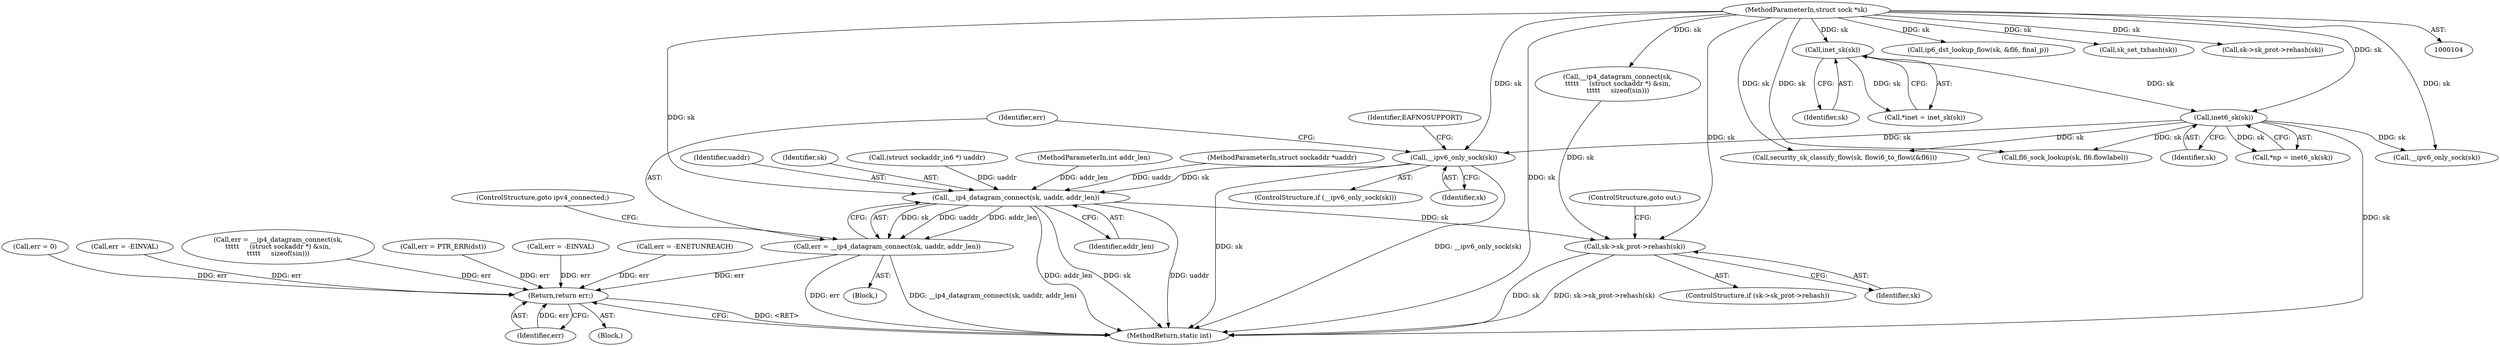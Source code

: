 digraph "0_linux_45f6fad84cc305103b28d73482b344d7f5b76f39_4@pointer" {
"1000145" [label="(Call,__ipv6_only_sock(sk))"];
"1000123" [label="(Call,inet6_sk(sk))"];
"1000118" [label="(Call,inet_sk(sk))"];
"1000105" [label="(MethodParameterIn,struct sock *sk)"];
"1000152" [label="(Call,__ip4_datagram_connect(sk, uaddr, addr_len))"];
"1000150" [label="(Call,err = __ip4_datagram_connect(sk, uaddr, addr_len))"];
"1000595" [label="(Return,return err;)"];
"1000347" [label="(Call,sk->sk_prot->rehash(sk))"];
"1000347" [label="(Call,sk->sk_prot->rehash(sk))"];
"1000150" [label="(Call,err = __ip4_datagram_connect(sk, uaddr, addr_len))"];
"1000124" [label="(Identifier,sk)"];
"1000250" [label="(Call,err = -ENETUNREACH)"];
"1000596" [label="(Identifier,err)"];
"1000149" [label="(Identifier,EAFNOSUPPORT)"];
"1000121" [label="(Call,*np = inet6_sk(sk))"];
"1000151" [label="(Identifier,err)"];
"1000146" [label="(Identifier,sk)"];
"1000153" [label="(Identifier,sk)"];
"1000202" [label="(Call,fl6_sock_lookup(sk, fl6.flowlabel))"];
"1000156" [label="(ControlStructure,goto ipv4_connected;)"];
"1000349" [label="(ControlStructure,goto out;)"];
"1000152" [label="(Call,__ip4_datagram_connect(sk, uaddr, addr_len))"];
"1000118" [label="(Call,inet_sk(sk))"];
"1000119" [label="(Identifier,sk)"];
"1000112" [label="(Call,(struct sockaddr_in6 *) uaddr)"];
"1000597" [label="(MethodReturn,static int)"];
"1000105" [label="(MethodParameterIn,struct sock *sk)"];
"1000595" [label="(Return,return err;)"];
"1000107" [label="(MethodParameterIn,int addr_len)"];
"1000531" [label="(Call,err = 0)"];
"1000143" [label="(Block,)"];
"1000377" [label="(Call,err = -EINVAL)"];
"1000526" [label="(Call,ip6_dst_lookup_flow(sk, &fl6, final_p))"];
"1000590" [label="(Call,sk_set_txhash(sk))"];
"1000581" [label="(Call,sk->sk_prot->rehash(sk))"];
"1000247" [label="(Call,__ipv6_only_sock(sk))"];
"1000278" [label="(Call,err = __ip4_datagram_connect(sk,\n\t\t\t\t\t     (struct sockaddr *) &sin,\n\t\t\t\t\t     sizeof(sin)))"];
"1000341" [label="(ControlStructure,if (sk->sk_prot->rehash))"];
"1000106" [label="(MethodParameterIn,struct sockaddr *uaddr)"];
"1000116" [label="(Call,*inet = inet_sk(sk))"];
"1000123" [label="(Call,inet6_sk(sk))"];
"1000155" [label="(Identifier,addr_len)"];
"1000501" [label="(Call,security_sk_classify_flow(sk, flowi6_to_flowi(&fl6)))"];
"1000538" [label="(Call,err = PTR_ERR(dst))"];
"1000145" [label="(Call,__ipv6_only_sock(sk))"];
"1000154" [label="(Identifier,uaddr)"];
"1000108" [label="(Block,)"];
"1000348" [label="(Identifier,sk)"];
"1000280" [label="(Call,__ip4_datagram_connect(sk,\n\t\t\t\t\t     (struct sockaddr *) &sin,\n\t\t\t\t\t     sizeof(sin)))"];
"1000144" [label="(ControlStructure,if (__ipv6_only_sock(sk)))"];
"1000411" [label="(Call,err = -EINVAL)"];
"1000145" -> "1000144"  [label="AST: "];
"1000145" -> "1000146"  [label="CFG: "];
"1000146" -> "1000145"  [label="AST: "];
"1000149" -> "1000145"  [label="CFG: "];
"1000151" -> "1000145"  [label="CFG: "];
"1000145" -> "1000597"  [label="DDG: __ipv6_only_sock(sk)"];
"1000145" -> "1000597"  [label="DDG: sk"];
"1000123" -> "1000145"  [label="DDG: sk"];
"1000105" -> "1000145"  [label="DDG: sk"];
"1000145" -> "1000152"  [label="DDG: sk"];
"1000123" -> "1000121"  [label="AST: "];
"1000123" -> "1000124"  [label="CFG: "];
"1000124" -> "1000123"  [label="AST: "];
"1000121" -> "1000123"  [label="CFG: "];
"1000123" -> "1000597"  [label="DDG: sk"];
"1000123" -> "1000121"  [label="DDG: sk"];
"1000118" -> "1000123"  [label="DDG: sk"];
"1000105" -> "1000123"  [label="DDG: sk"];
"1000123" -> "1000202"  [label="DDG: sk"];
"1000123" -> "1000247"  [label="DDG: sk"];
"1000123" -> "1000501"  [label="DDG: sk"];
"1000118" -> "1000116"  [label="AST: "];
"1000118" -> "1000119"  [label="CFG: "];
"1000119" -> "1000118"  [label="AST: "];
"1000116" -> "1000118"  [label="CFG: "];
"1000118" -> "1000116"  [label="DDG: sk"];
"1000105" -> "1000118"  [label="DDG: sk"];
"1000105" -> "1000104"  [label="AST: "];
"1000105" -> "1000597"  [label="DDG: sk"];
"1000105" -> "1000152"  [label="DDG: sk"];
"1000105" -> "1000202"  [label="DDG: sk"];
"1000105" -> "1000247"  [label="DDG: sk"];
"1000105" -> "1000280"  [label="DDG: sk"];
"1000105" -> "1000347"  [label="DDG: sk"];
"1000105" -> "1000501"  [label="DDG: sk"];
"1000105" -> "1000526"  [label="DDG: sk"];
"1000105" -> "1000581"  [label="DDG: sk"];
"1000105" -> "1000590"  [label="DDG: sk"];
"1000152" -> "1000150"  [label="AST: "];
"1000152" -> "1000155"  [label="CFG: "];
"1000153" -> "1000152"  [label="AST: "];
"1000154" -> "1000152"  [label="AST: "];
"1000155" -> "1000152"  [label="AST: "];
"1000150" -> "1000152"  [label="CFG: "];
"1000152" -> "1000597"  [label="DDG: addr_len"];
"1000152" -> "1000597"  [label="DDG: sk"];
"1000152" -> "1000597"  [label="DDG: uaddr"];
"1000152" -> "1000150"  [label="DDG: sk"];
"1000152" -> "1000150"  [label="DDG: uaddr"];
"1000152" -> "1000150"  [label="DDG: addr_len"];
"1000112" -> "1000152"  [label="DDG: uaddr"];
"1000106" -> "1000152"  [label="DDG: uaddr"];
"1000107" -> "1000152"  [label="DDG: addr_len"];
"1000152" -> "1000347"  [label="DDG: sk"];
"1000150" -> "1000143"  [label="AST: "];
"1000151" -> "1000150"  [label="AST: "];
"1000156" -> "1000150"  [label="CFG: "];
"1000150" -> "1000597"  [label="DDG: err"];
"1000150" -> "1000597"  [label="DDG: __ip4_datagram_connect(sk, uaddr, addr_len)"];
"1000150" -> "1000595"  [label="DDG: err"];
"1000595" -> "1000108"  [label="AST: "];
"1000595" -> "1000596"  [label="CFG: "];
"1000596" -> "1000595"  [label="AST: "];
"1000597" -> "1000595"  [label="CFG: "];
"1000595" -> "1000597"  [label="DDG: <RET>"];
"1000596" -> "1000595"  [label="DDG: err"];
"1000250" -> "1000595"  [label="DDG: err"];
"1000411" -> "1000595"  [label="DDG: err"];
"1000377" -> "1000595"  [label="DDG: err"];
"1000538" -> "1000595"  [label="DDG: err"];
"1000531" -> "1000595"  [label="DDG: err"];
"1000278" -> "1000595"  [label="DDG: err"];
"1000347" -> "1000341"  [label="AST: "];
"1000347" -> "1000348"  [label="CFG: "];
"1000348" -> "1000347"  [label="AST: "];
"1000349" -> "1000347"  [label="CFG: "];
"1000347" -> "1000597"  [label="DDG: sk"];
"1000347" -> "1000597"  [label="DDG: sk->sk_prot->rehash(sk)"];
"1000280" -> "1000347"  [label="DDG: sk"];
}
